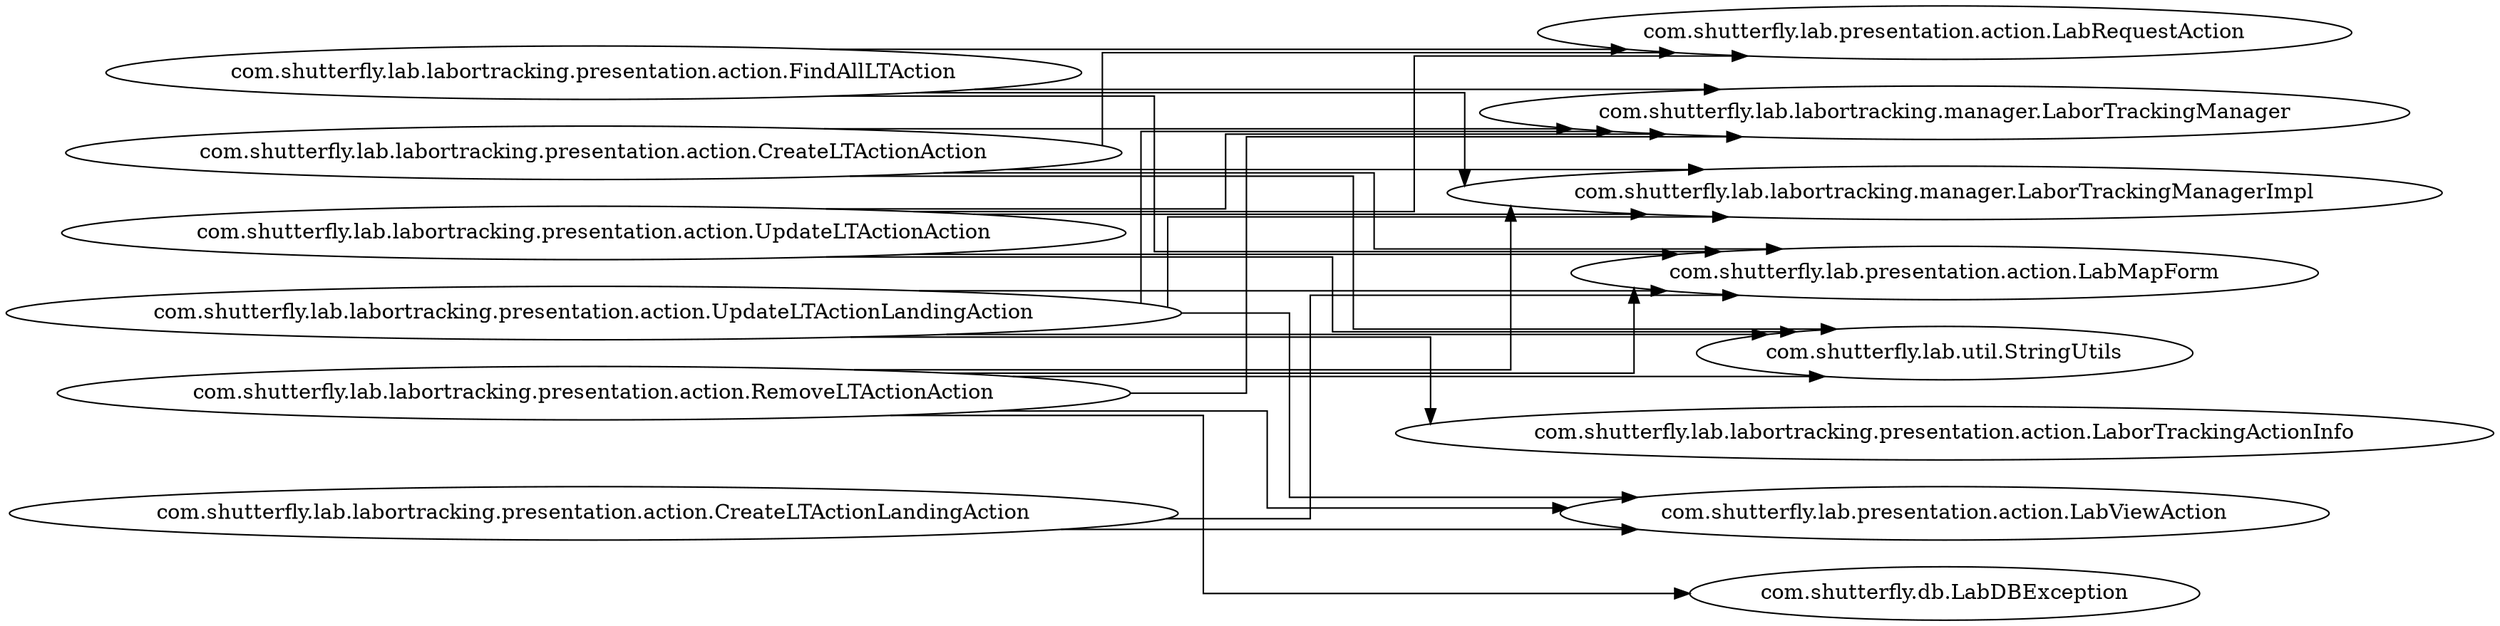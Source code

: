 digraph dependencyGraph {
 concentrate=true;
 rankdir="LR"; 
ranksep="2.0";
"com.shutterfly.lab.labortracking.presentation.action.CreateLTActionAction"; 
"com.shutterfly.lab.labortracking.presentation.action.CreateLTActionAction"->"com.shutterfly.lab.presentation.action.LabRequestAction";
"com.shutterfly.lab.labortracking.presentation.action.CreateLTActionAction"->"com.shutterfly.lab.presentation.action.LabMapForm";
"com.shutterfly.lab.labortracking.presentation.action.CreateLTActionAction"->"com.shutterfly.lab.labortracking.manager.LaborTrackingManager";
"com.shutterfly.lab.labortracking.presentation.action.CreateLTActionAction"->"com.shutterfly.lab.util.StringUtils";
"com.shutterfly.lab.labortracking.presentation.action.CreateLTActionAction"->"com.shutterfly.lab.labortracking.manager.LaborTrackingManagerImpl";
"com.shutterfly.lab.labortracking.presentation.action.CreateLTActionLandingAction"; 
"com.shutterfly.lab.labortracking.presentation.action.CreateLTActionLandingAction"->"com.shutterfly.lab.presentation.action.LabViewAction";
"com.shutterfly.lab.labortracking.presentation.action.CreateLTActionLandingAction"->"com.shutterfly.lab.presentation.action.LabMapForm";
"com.shutterfly.lab.labortracking.presentation.action.FindAllLTAction"; 
"com.shutterfly.lab.labortracking.presentation.action.FindAllLTAction"->"com.shutterfly.lab.presentation.action.LabRequestAction";
"com.shutterfly.lab.labortracking.presentation.action.FindAllLTAction"->"com.shutterfly.lab.presentation.action.LabMapForm";
"com.shutterfly.lab.labortracking.presentation.action.FindAllLTAction"->"com.shutterfly.lab.labortracking.manager.LaborTrackingManager";
"com.shutterfly.lab.labortracking.presentation.action.FindAllLTAction"->"com.shutterfly.lab.labortracking.manager.LaborTrackingManagerImpl";
"com.shutterfly.lab.labortracking.presentation.action.LaborTrackingActionInfo"; 
"com.shutterfly.lab.labortracking.presentation.action.RemoveLTActionAction"; 
"com.shutterfly.lab.labortracking.presentation.action.RemoveLTActionAction"->"com.shutterfly.lab.presentation.action.LabViewAction";
"com.shutterfly.lab.labortracking.presentation.action.RemoveLTActionAction"->"com.shutterfly.lab.presentation.action.LabMapForm";
"com.shutterfly.lab.labortracking.presentation.action.RemoveLTActionAction"->"com.shutterfly.lab.labortracking.manager.LaborTrackingManager";
"com.shutterfly.lab.labortracking.presentation.action.RemoveLTActionAction"->"com.shutterfly.db.LabDBException";
"com.shutterfly.lab.labortracking.presentation.action.RemoveLTActionAction"->"com.shutterfly.lab.util.StringUtils";
"com.shutterfly.lab.labortracking.presentation.action.RemoveLTActionAction"->"com.shutterfly.lab.labortracking.manager.LaborTrackingManagerImpl";
"com.shutterfly.lab.labortracking.presentation.action.UpdateLTActionAction"; 
"com.shutterfly.lab.labortracking.presentation.action.UpdateLTActionAction"->"com.shutterfly.lab.presentation.action.LabRequestAction";
"com.shutterfly.lab.labortracking.presentation.action.UpdateLTActionAction"->"com.shutterfly.lab.presentation.action.LabMapForm";
"com.shutterfly.lab.labortracking.presentation.action.UpdateLTActionAction"->"com.shutterfly.lab.labortracking.manager.LaborTrackingManager";
"com.shutterfly.lab.labortracking.presentation.action.UpdateLTActionAction"->"com.shutterfly.lab.util.StringUtils";
"com.shutterfly.lab.labortracking.presentation.action.UpdateLTActionAction"->"com.shutterfly.lab.labortracking.manager.LaborTrackingManagerImpl";
"com.shutterfly.lab.labortracking.presentation.action.UpdateLTActionLandingAction"; 
"com.shutterfly.lab.labortracking.presentation.action.UpdateLTActionLandingAction"->"com.shutterfly.lab.presentation.action.LabViewAction";
"com.shutterfly.lab.labortracking.presentation.action.UpdateLTActionLandingAction"->"com.shutterfly.lab.presentation.action.LabMapForm";
"com.shutterfly.lab.labortracking.presentation.action.UpdateLTActionLandingAction"->"com.shutterfly.lab.labortracking.manager.LaborTrackingManager";
"com.shutterfly.lab.labortracking.presentation.action.UpdateLTActionLandingAction"->"com.shutterfly.lab.labortracking.presentation.action.LaborTrackingActionInfo";
"com.shutterfly.lab.labortracking.presentation.action.UpdateLTActionLandingAction"->"com.shutterfly.lab.util.StringUtils";
"com.shutterfly.lab.labortracking.presentation.action.UpdateLTActionLandingAction"->"com.shutterfly.lab.labortracking.manager.LaborTrackingManagerImpl";
splines="ortho";
}
